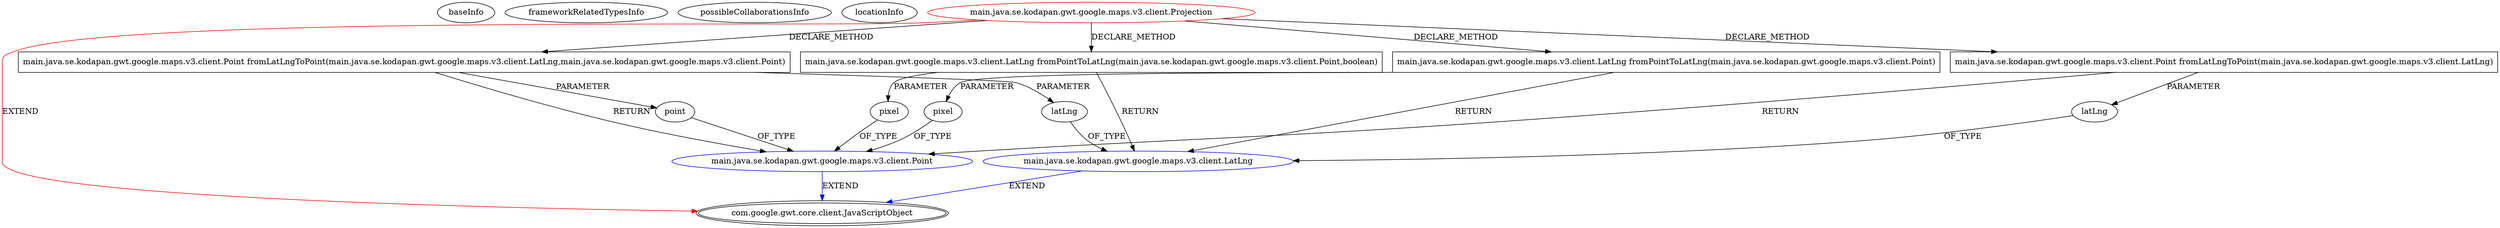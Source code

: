 digraph {
baseInfo[graphId=3391,category="extension_graph",isAnonymous=false,possibleRelation=true]
frameworkRelatedTypesInfo[0="com.google.gwt.core.client.JavaScriptObject"]
possibleCollaborationsInfo[0="3391~CLIENT_METHOD_DECLARATION-RETURN_TYPE-CLIENT_METHOD_DECLARATION-RETURN_TYPE-CLIENT_METHOD_DECLARATION-PARAMETER_DECLARATION-CLIENT_METHOD_DECLARATION-PARAMETER_DECLARATION-~com.google.gwt.core.client.JavaScriptObject ~com.google.gwt.core.client.JavaScriptObject ~false~false",1="3391~CLIENT_METHOD_DECLARATION-PARAMETER_DECLARATION-CLIENT_METHOD_DECLARATION-PARAMETER_DECLARATION-CLIENT_METHOD_DECLARATION-PARAMETER_DECLARATION-CLIENT_METHOD_DECLARATION-RETURN_TYPE-CLIENT_METHOD_DECLARATION-RETURN_TYPE-~com.google.gwt.core.client.JavaScriptObject ~com.google.gwt.core.client.JavaScriptObject ~false~false"]
locationInfo[projectName="karlwettin-kodapan-gwt-google-map-v3",filePath="/karlwettin-kodapan-gwt-google-map-v3/kodapan-gwt-google-map-v3-master/src/main/java/se/kodapan/gwt/google/maps/v3/client/Projection.java",contextSignature="Projection",graphId="3391"]
0[label="main.java.se.kodapan.gwt.google.maps.v3.client.Projection",vertexType="ROOT_CLIENT_CLASS_DECLARATION",isFrameworkType=false,color=red]
1[label="com.google.gwt.core.client.JavaScriptObject",vertexType="FRAMEWORK_CLASS_TYPE",isFrameworkType=true,peripheries=2]
2[label="main.java.se.kodapan.gwt.google.maps.v3.client.Point fromLatLngToPoint(main.java.se.kodapan.gwt.google.maps.v3.client.LatLng)",vertexType="CLIENT_METHOD_DECLARATION",isFrameworkType=false,shape=box]
3[label="main.java.se.kodapan.gwt.google.maps.v3.client.Point",vertexType="REFERENCE_CLIENT_CLASS_DECLARATION",isFrameworkType=false,color=blue]
5[label="latLng",vertexType="PARAMETER_DECLARATION",isFrameworkType=false]
6[label="main.java.se.kodapan.gwt.google.maps.v3.client.LatLng",vertexType="REFERENCE_CLIENT_CLASS_DECLARATION",isFrameworkType=false,color=blue]
8[label="main.java.se.kodapan.gwt.google.maps.v3.client.Point fromLatLngToPoint(main.java.se.kodapan.gwt.google.maps.v3.client.LatLng,main.java.se.kodapan.gwt.google.maps.v3.client.Point)",vertexType="CLIENT_METHOD_DECLARATION",isFrameworkType=false,shape=box]
10[label="latLng",vertexType="PARAMETER_DECLARATION",isFrameworkType=false]
12[label="point",vertexType="PARAMETER_DECLARATION",isFrameworkType=false]
14[label="main.java.se.kodapan.gwt.google.maps.v3.client.LatLng fromPointToLatLng(main.java.se.kodapan.gwt.google.maps.v3.client.Point)",vertexType="CLIENT_METHOD_DECLARATION",isFrameworkType=false,shape=box]
16[label="pixel",vertexType="PARAMETER_DECLARATION",isFrameworkType=false]
18[label="main.java.se.kodapan.gwt.google.maps.v3.client.LatLng fromPointToLatLng(main.java.se.kodapan.gwt.google.maps.v3.client.Point,boolean)",vertexType="CLIENT_METHOD_DECLARATION",isFrameworkType=false,shape=box]
20[label="pixel",vertexType="PARAMETER_DECLARATION",isFrameworkType=false]
0->1[label="EXTEND",color=red]
0->2[label="DECLARE_METHOD"]
3->1[label="EXTEND",color=blue]
2->3[label="RETURN"]
6->1[label="EXTEND",color=blue]
5->6[label="OF_TYPE"]
2->5[label="PARAMETER"]
0->8[label="DECLARE_METHOD"]
8->3[label="RETURN"]
10->6[label="OF_TYPE"]
8->10[label="PARAMETER"]
12->3[label="OF_TYPE"]
8->12[label="PARAMETER"]
0->14[label="DECLARE_METHOD"]
14->6[label="RETURN"]
16->3[label="OF_TYPE"]
14->16[label="PARAMETER"]
0->18[label="DECLARE_METHOD"]
18->6[label="RETURN"]
20->3[label="OF_TYPE"]
18->20[label="PARAMETER"]
}
